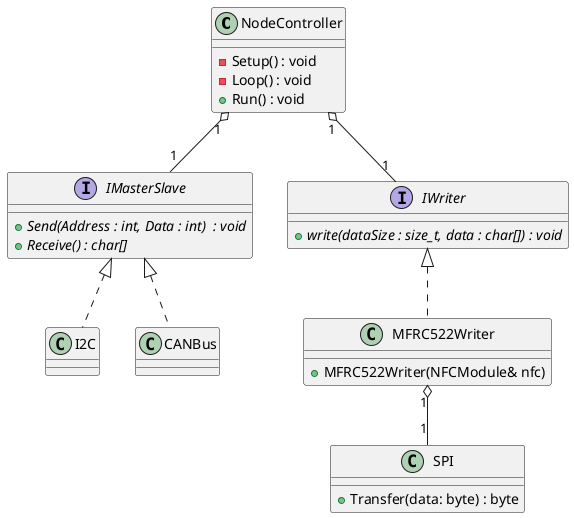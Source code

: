 @startuml

Class NodeController
{
    {method} - Setup() : void 
    {method} - Loop() : void
    {method} + Run() : void
}

Interface IMasterSlave
{
    {abstract} + Send(Address : int, Data : int)  : void
    {abstract} + Receive() : char[]
}

class SPI {
   {method} + Transfer(data: byte) : byte
}

interface IWriter {
    {abstract} + write(dataSize : size_t, data : char[]) : void
}

class MFRC522Writer {
    {method}  + MFRC522Writer(NFCModule& nfc)
}

NodeController "1" o-- "1" IMasterSlave
NodeController "1" o-- "1" IWriter


IMasterSlave <|.. I2C
IMasterSlave <|.. CANBus

IWriter <|.. MFRC522Writer
MFRC522Writer "1" o-- "1" SPI

@enduml